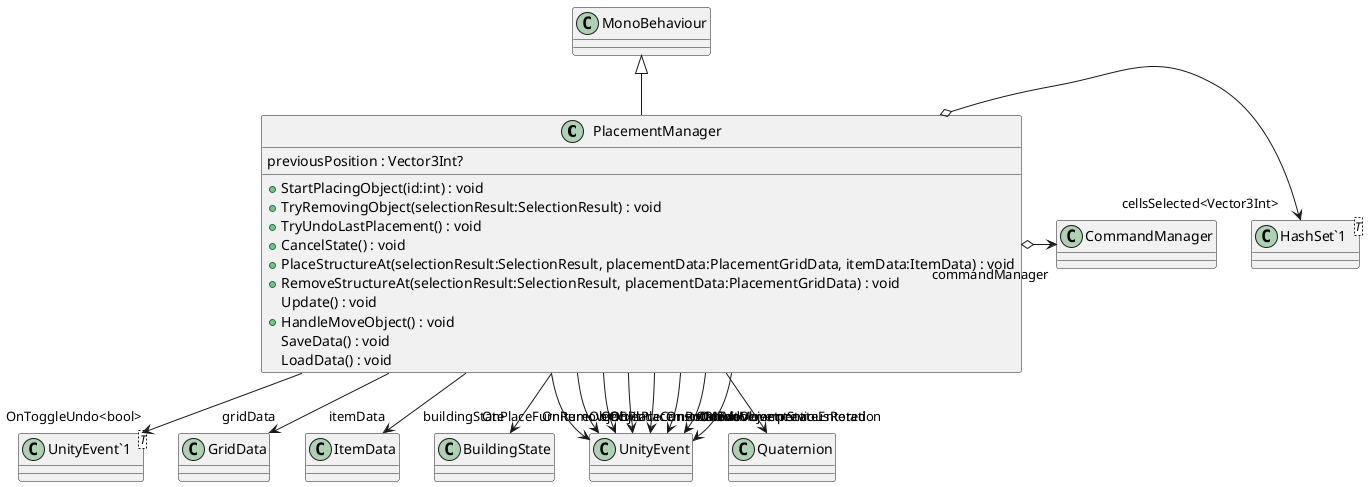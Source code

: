 @startuml
class PlacementManager {
    + StartPlacingObject(id:int) : void
    + TryRemovingObject(selectionResult:SelectionResult) : void
    + TryUndoLastPlacement() : void
    + CancelState() : void
    + PlaceStructureAt(selectionResult:SelectionResult, placementData:PlacementGridData, itemData:ItemData) : void
    + RemoveStructureAt(selectionResult:SelectionResult, placementData:PlacementGridData) : void
    Update() : void
    previousPosition : Vector3Int?
    + HandleMoveObject() : void
    SaveData() : void
    LoadData() : void
}
class "HashSet`1"<T> {
}
class "UnityEvent`1"<T> {
}
MonoBehaviour <|-- PlacementManager
PlacementManager o-> "cellsSelected<Vector3Int>" "HashSet`1"
PlacementManager o-> "commandManager" CommandManager
PlacementManager --> "gridData" GridData
PlacementManager --> "itemData" ItemData
PlacementManager --> "buildingState" BuildingState
PlacementManager --> "OnExitPlacementMode" UnityEvent
PlacementManager --> "OnPlaceConstructionObject" UnityEvent
PlacementManager --> "OnPlaceFurnitureObject" UnityEvent
PlacementManager --> "OnRemoveObject" UnityEvent
PlacementManager --> "OnUndo" UnityEvent
PlacementManager --> "OnRotate" UnityEvent
PlacementManager --> "OnExitMovement" UnityEvent
PlacementManager --> "OnMovementStateEntered" UnityEvent
PlacementManager --> "OnToggleUndo<bool>" "UnityEvent`1"
PlacementManager --> "previousRotation" Quaternion
@enduml
